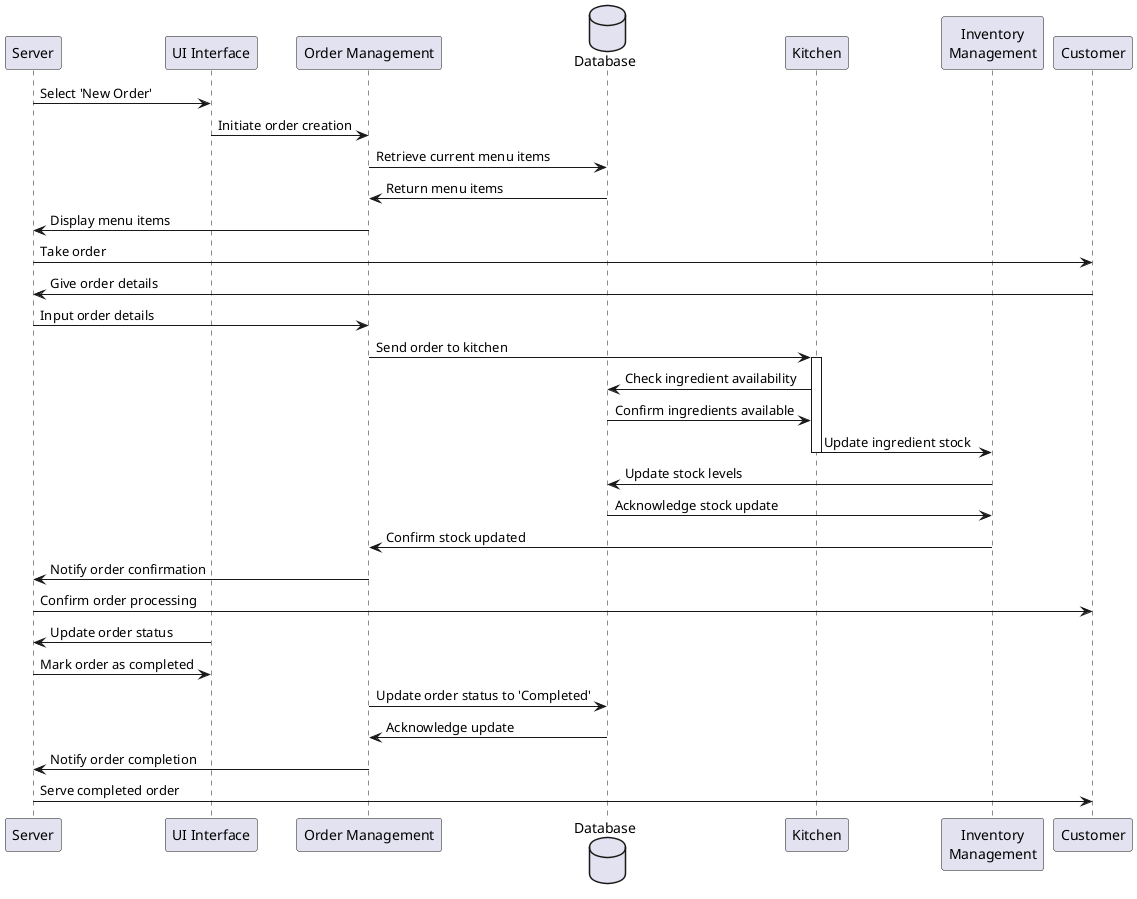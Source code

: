 @startuml
participant "Server" as server
participant "UI Interface" as ui
participant "Order Management" as om
database "Database" as db
participant "Kitchen" as kitchen
participant "Inventory\nManagement" as inventory
participant "Customer" as customer

server -> ui : Select 'New Order'
ui -> om : Initiate order creation
om -> db : Retrieve current menu items
db -> om : Return menu items
om -> server : Display menu items
server -> customer : Take order
customer -> server : Give order details
server -> om : Input order details
om -> kitchen : Send order to kitchen
activate kitchen
kitchen -> db : Check ingredient availability
db -> kitchen : Confirm ingredients available
kitchen -> inventory : Update ingredient stock
deactivate kitchen
inventory -> db : Update stock levels
db -> inventory : Acknowledge stock update
inventory -> om : Confirm stock updated
om -> server : Notify order confirmation
server -> customer : Confirm order processing
ui -> server : Update order status
server -> ui : Mark order as completed
om -> db : Update order status to 'Completed'
db -> om : Acknowledge update
om -> server : Notify order completion
server -> customer : Serve completed order

@enduml